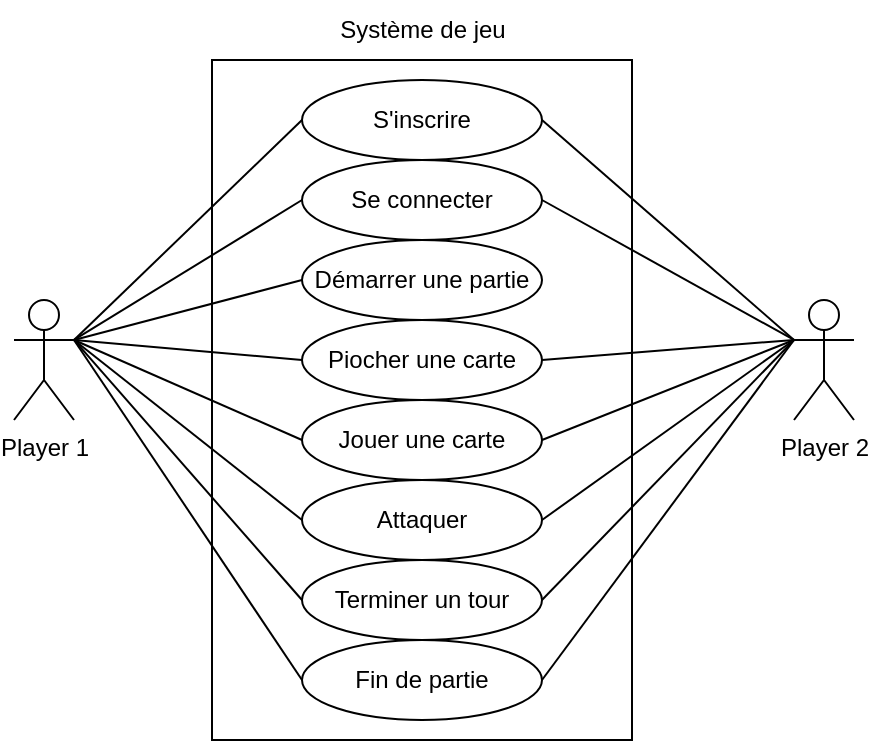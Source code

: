 <mxfile version="24.6.4" type="device">
  <diagram name="Page-1" id="26MLK2N1eSFypQC8wNH3">
    <mxGraphModel dx="1434" dy="738" grid="1" gridSize="10" guides="1" tooltips="1" connect="1" arrows="1" fold="1" page="1" pageScale="1" pageWidth="827" pageHeight="1169" math="0" shadow="0">
      <root>
        <mxCell id="0" />
        <mxCell id="1" parent="0" />
        <mxCell id="9Gq6rXK_eSjoLuBSjb5r-2" value="" style="rounded=0;whiteSpace=wrap;html=1;" vertex="1" parent="1">
          <mxGeometry x="309" y="240" width="210" height="340" as="geometry" />
        </mxCell>
        <mxCell id="9Gq6rXK_eSjoLuBSjb5r-3" value="Système de jeu" style="text;html=1;align=center;verticalAlign=middle;resizable=0;points=[];autosize=1;strokeColor=none;fillColor=none;" vertex="1" parent="1">
          <mxGeometry x="359" y="210" width="110" height="30" as="geometry" />
        </mxCell>
        <mxCell id="9Gq6rXK_eSjoLuBSjb5r-4" value="S&#39;inscrire" style="ellipse;whiteSpace=wrap;html=1;" vertex="1" parent="1">
          <mxGeometry x="354" y="250" width="120" height="40" as="geometry" />
        </mxCell>
        <mxCell id="9Gq6rXK_eSjoLuBSjb5r-5" value="Se connecter" style="ellipse;whiteSpace=wrap;html=1;" vertex="1" parent="1">
          <mxGeometry x="354" y="290" width="120" height="40" as="geometry" />
        </mxCell>
        <mxCell id="9Gq6rXK_eSjoLuBSjb5r-6" value="Démarrer une partie" style="ellipse;whiteSpace=wrap;html=1;" vertex="1" parent="1">
          <mxGeometry x="354" y="330" width="120" height="40" as="geometry" />
        </mxCell>
        <mxCell id="9Gq6rXK_eSjoLuBSjb5r-7" value="Piocher une carte" style="ellipse;whiteSpace=wrap;html=1;" vertex="1" parent="1">
          <mxGeometry x="354" y="370" width="120" height="40" as="geometry" />
        </mxCell>
        <mxCell id="9Gq6rXK_eSjoLuBSjb5r-8" value="Jouer une carte" style="ellipse;whiteSpace=wrap;html=1;" vertex="1" parent="1">
          <mxGeometry x="354" y="410" width="120" height="40" as="geometry" />
        </mxCell>
        <mxCell id="9Gq6rXK_eSjoLuBSjb5r-9" value="Attaquer" style="ellipse;whiteSpace=wrap;html=1;" vertex="1" parent="1">
          <mxGeometry x="354" y="450" width="120" height="40" as="geometry" />
        </mxCell>
        <mxCell id="9Gq6rXK_eSjoLuBSjb5r-10" value="Terminer un tour" style="ellipse;whiteSpace=wrap;html=1;" vertex="1" parent="1">
          <mxGeometry x="354" y="490" width="120" height="40" as="geometry" />
        </mxCell>
        <mxCell id="9Gq6rXK_eSjoLuBSjb5r-11" value="Fin de partie" style="ellipse;whiteSpace=wrap;html=1;" vertex="1" parent="1">
          <mxGeometry x="354" y="530" width="120" height="40" as="geometry" />
        </mxCell>
        <mxCell id="9Gq6rXK_eSjoLuBSjb5r-12" value="Player 1" style="shape=umlActor;verticalLabelPosition=bottom;verticalAlign=top;html=1;outlineConnect=0;" vertex="1" parent="1">
          <mxGeometry x="210" y="360" width="30" height="60" as="geometry" />
        </mxCell>
        <mxCell id="9Gq6rXK_eSjoLuBSjb5r-13" value="Player 2" style="shape=umlActor;verticalLabelPosition=bottom;verticalAlign=top;html=1;outlineConnect=0;" vertex="1" parent="1">
          <mxGeometry x="600" y="360" width="30" height="60" as="geometry" />
        </mxCell>
        <mxCell id="9Gq6rXK_eSjoLuBSjb5r-14" value="" style="endArrow=none;html=1;rounded=0;exitX=1;exitY=0.5;exitDx=0;exitDy=0;" edge="1" parent="1" source="9Gq6rXK_eSjoLuBSjb5r-11">
          <mxGeometry width="50" height="50" relative="1" as="geometry">
            <mxPoint x="90" y="90" as="sourcePoint" />
            <mxPoint x="600" y="380" as="targetPoint" />
          </mxGeometry>
        </mxCell>
        <mxCell id="9Gq6rXK_eSjoLuBSjb5r-15" value="" style="endArrow=none;html=1;rounded=0;entryX=1;entryY=0.5;entryDx=0;entryDy=0;exitX=0;exitY=0.333;exitDx=0;exitDy=0;exitPerimeter=0;" edge="1" parent="1" source="9Gq6rXK_eSjoLuBSjb5r-13" target="9Gq6rXK_eSjoLuBSjb5r-10">
          <mxGeometry width="50" height="50" relative="1" as="geometry">
            <mxPoint x="100" y="100" as="sourcePoint" />
            <mxPoint x="150" y="50" as="targetPoint" />
          </mxGeometry>
        </mxCell>
        <mxCell id="9Gq6rXK_eSjoLuBSjb5r-16" value="" style="endArrow=none;html=1;rounded=0;entryX=1;entryY=0.5;entryDx=0;entryDy=0;exitX=0;exitY=0.333;exitDx=0;exitDy=0;exitPerimeter=0;" edge="1" parent="1" source="9Gq6rXK_eSjoLuBSjb5r-13" target="9Gq6rXK_eSjoLuBSjb5r-8">
          <mxGeometry width="50" height="50" relative="1" as="geometry">
            <mxPoint x="110" y="110" as="sourcePoint" />
            <mxPoint x="160" y="60" as="targetPoint" />
          </mxGeometry>
        </mxCell>
        <mxCell id="9Gq6rXK_eSjoLuBSjb5r-17" value="" style="endArrow=none;html=1;rounded=0;entryX=1;entryY=0.5;entryDx=0;entryDy=0;exitX=0;exitY=0.333;exitDx=0;exitDy=0;exitPerimeter=0;" edge="1" parent="1" source="9Gq6rXK_eSjoLuBSjb5r-13" target="9Gq6rXK_eSjoLuBSjb5r-7">
          <mxGeometry width="50" height="50" relative="1" as="geometry">
            <mxPoint x="120" y="120" as="sourcePoint" />
            <mxPoint x="170" y="70" as="targetPoint" />
          </mxGeometry>
        </mxCell>
        <mxCell id="9Gq6rXK_eSjoLuBSjb5r-19" value="" style="endArrow=none;html=1;rounded=0;entryX=1;entryY=0.5;entryDx=0;entryDy=0;exitX=0;exitY=0.333;exitDx=0;exitDy=0;exitPerimeter=0;" edge="1" parent="1" source="9Gq6rXK_eSjoLuBSjb5r-13" target="9Gq6rXK_eSjoLuBSjb5r-5">
          <mxGeometry width="50" height="50" relative="1" as="geometry">
            <mxPoint x="140" y="140" as="sourcePoint" />
            <mxPoint x="190" y="90" as="targetPoint" />
          </mxGeometry>
        </mxCell>
        <mxCell id="9Gq6rXK_eSjoLuBSjb5r-20" value="" style="endArrow=none;html=1;rounded=0;entryX=0;entryY=0.333;entryDx=0;entryDy=0;entryPerimeter=0;exitX=1;exitY=0.5;exitDx=0;exitDy=0;" edge="1" parent="1" source="9Gq6rXK_eSjoLuBSjb5r-4" target="9Gq6rXK_eSjoLuBSjb5r-13">
          <mxGeometry width="50" height="50" relative="1" as="geometry">
            <mxPoint x="150" y="150" as="sourcePoint" />
            <mxPoint x="200" y="100" as="targetPoint" />
          </mxGeometry>
        </mxCell>
        <mxCell id="9Gq6rXK_eSjoLuBSjb5r-21" value="" style="endArrow=none;html=1;rounded=0;entryX=0;entryY=0.5;entryDx=0;entryDy=0;exitX=1;exitY=0.333;exitDx=0;exitDy=0;exitPerimeter=0;" edge="1" parent="1" source="9Gq6rXK_eSjoLuBSjb5r-12" target="9Gq6rXK_eSjoLuBSjb5r-11">
          <mxGeometry width="50" height="50" relative="1" as="geometry">
            <mxPoint x="160" y="160" as="sourcePoint" />
            <mxPoint x="210" y="110" as="targetPoint" />
          </mxGeometry>
        </mxCell>
        <mxCell id="9Gq6rXK_eSjoLuBSjb5r-22" value="" style="endArrow=none;html=1;rounded=0;entryX=0;entryY=0.5;entryDx=0;entryDy=0;exitX=1;exitY=0.333;exitDx=0;exitDy=0;exitPerimeter=0;" edge="1" parent="1" source="9Gq6rXK_eSjoLuBSjb5r-12" target="9Gq6rXK_eSjoLuBSjb5r-10">
          <mxGeometry width="50" height="50" relative="1" as="geometry">
            <mxPoint x="170" y="170" as="sourcePoint" />
            <mxPoint x="220" y="120" as="targetPoint" />
          </mxGeometry>
        </mxCell>
        <mxCell id="9Gq6rXK_eSjoLuBSjb5r-23" value="" style="endArrow=none;html=1;rounded=0;entryX=0;entryY=0.5;entryDx=0;entryDy=0;exitX=1;exitY=0.333;exitDx=0;exitDy=0;exitPerimeter=0;" edge="1" parent="1" source="9Gq6rXK_eSjoLuBSjb5r-12" target="9Gq6rXK_eSjoLuBSjb5r-9">
          <mxGeometry width="50" height="50" relative="1" as="geometry">
            <mxPoint x="180" y="180" as="sourcePoint" />
            <mxPoint x="230" y="130" as="targetPoint" />
          </mxGeometry>
        </mxCell>
        <mxCell id="9Gq6rXK_eSjoLuBSjb5r-24" value="" style="endArrow=none;html=1;rounded=0;entryX=0;entryY=0.5;entryDx=0;entryDy=0;exitX=1;exitY=0.333;exitDx=0;exitDy=0;exitPerimeter=0;" edge="1" parent="1" source="9Gq6rXK_eSjoLuBSjb5r-12" target="9Gq6rXK_eSjoLuBSjb5r-8">
          <mxGeometry width="50" height="50" relative="1" as="geometry">
            <mxPoint x="190" y="190" as="sourcePoint" />
            <mxPoint x="240" y="140" as="targetPoint" />
          </mxGeometry>
        </mxCell>
        <mxCell id="9Gq6rXK_eSjoLuBSjb5r-25" value="" style="endArrow=none;html=1;rounded=0;entryX=0;entryY=0.5;entryDx=0;entryDy=0;exitX=1;exitY=0.333;exitDx=0;exitDy=0;exitPerimeter=0;" edge="1" parent="1" source="9Gq6rXK_eSjoLuBSjb5r-12" target="9Gq6rXK_eSjoLuBSjb5r-7">
          <mxGeometry width="50" height="50" relative="1" as="geometry">
            <mxPoint x="200" y="200" as="sourcePoint" />
            <mxPoint x="250" y="150" as="targetPoint" />
          </mxGeometry>
        </mxCell>
        <mxCell id="9Gq6rXK_eSjoLuBSjb5r-26" value="" style="endArrow=none;html=1;rounded=0;entryX=0;entryY=0.5;entryDx=0;entryDy=0;exitX=1;exitY=0.333;exitDx=0;exitDy=0;exitPerimeter=0;" edge="1" parent="1" source="9Gq6rXK_eSjoLuBSjb5r-12" target="9Gq6rXK_eSjoLuBSjb5r-6">
          <mxGeometry width="50" height="50" relative="1" as="geometry">
            <mxPoint x="210" y="210" as="sourcePoint" />
            <mxPoint x="260" y="160" as="targetPoint" />
          </mxGeometry>
        </mxCell>
        <mxCell id="9Gq6rXK_eSjoLuBSjb5r-27" value="" style="endArrow=none;html=1;rounded=0;entryX=0;entryY=0.5;entryDx=0;entryDy=0;exitX=1;exitY=0.333;exitDx=0;exitDy=0;exitPerimeter=0;" edge="1" parent="1" source="9Gq6rXK_eSjoLuBSjb5r-12" target="9Gq6rXK_eSjoLuBSjb5r-5">
          <mxGeometry width="50" height="50" relative="1" as="geometry">
            <mxPoint x="220" y="220" as="sourcePoint" />
            <mxPoint x="270" y="170" as="targetPoint" />
          </mxGeometry>
        </mxCell>
        <mxCell id="9Gq6rXK_eSjoLuBSjb5r-28" value="" style="endArrow=none;html=1;rounded=0;entryX=0;entryY=0.5;entryDx=0;entryDy=0;" edge="1" parent="1" target="9Gq6rXK_eSjoLuBSjb5r-4">
          <mxGeometry width="50" height="50" relative="1" as="geometry">
            <mxPoint x="240" y="380" as="sourcePoint" />
            <mxPoint x="290" y="310" as="targetPoint" />
          </mxGeometry>
        </mxCell>
        <mxCell id="9Gq6rXK_eSjoLuBSjb5r-29" value="" style="endArrow=none;html=1;rounded=0;entryX=1;entryY=0.5;entryDx=0;entryDy=0;exitX=0;exitY=0.333;exitDx=0;exitDy=0;exitPerimeter=0;" edge="1" parent="1" source="9Gq6rXK_eSjoLuBSjb5r-13" target="9Gq6rXK_eSjoLuBSjb5r-9">
          <mxGeometry width="50" height="50" relative="1" as="geometry">
            <mxPoint x="110" y="110" as="sourcePoint" />
            <mxPoint x="160" y="60" as="targetPoint" />
          </mxGeometry>
        </mxCell>
      </root>
    </mxGraphModel>
  </diagram>
</mxfile>
